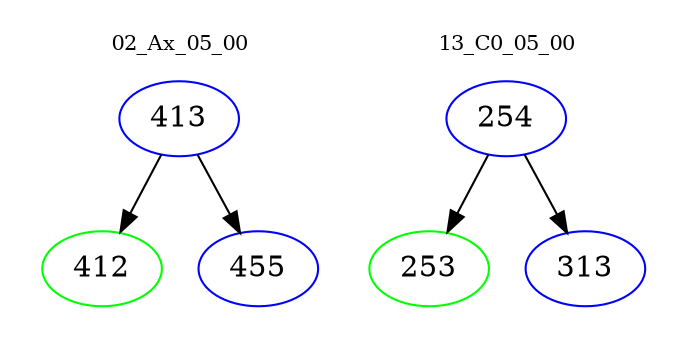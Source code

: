 digraph{
subgraph cluster_0 {
color = white
label = "02_Ax_05_00";
fontsize=10;
T0_413 [label="413", color="blue"]
T0_413 -> T0_412 [color="black"]
T0_412 [label="412", color="green"]
T0_413 -> T0_455 [color="black"]
T0_455 [label="455", color="blue"]
}
subgraph cluster_1 {
color = white
label = "13_C0_05_00";
fontsize=10;
T1_254 [label="254", color="blue"]
T1_254 -> T1_253 [color="black"]
T1_253 [label="253", color="green"]
T1_254 -> T1_313 [color="black"]
T1_313 [label="313", color="blue"]
}
}
